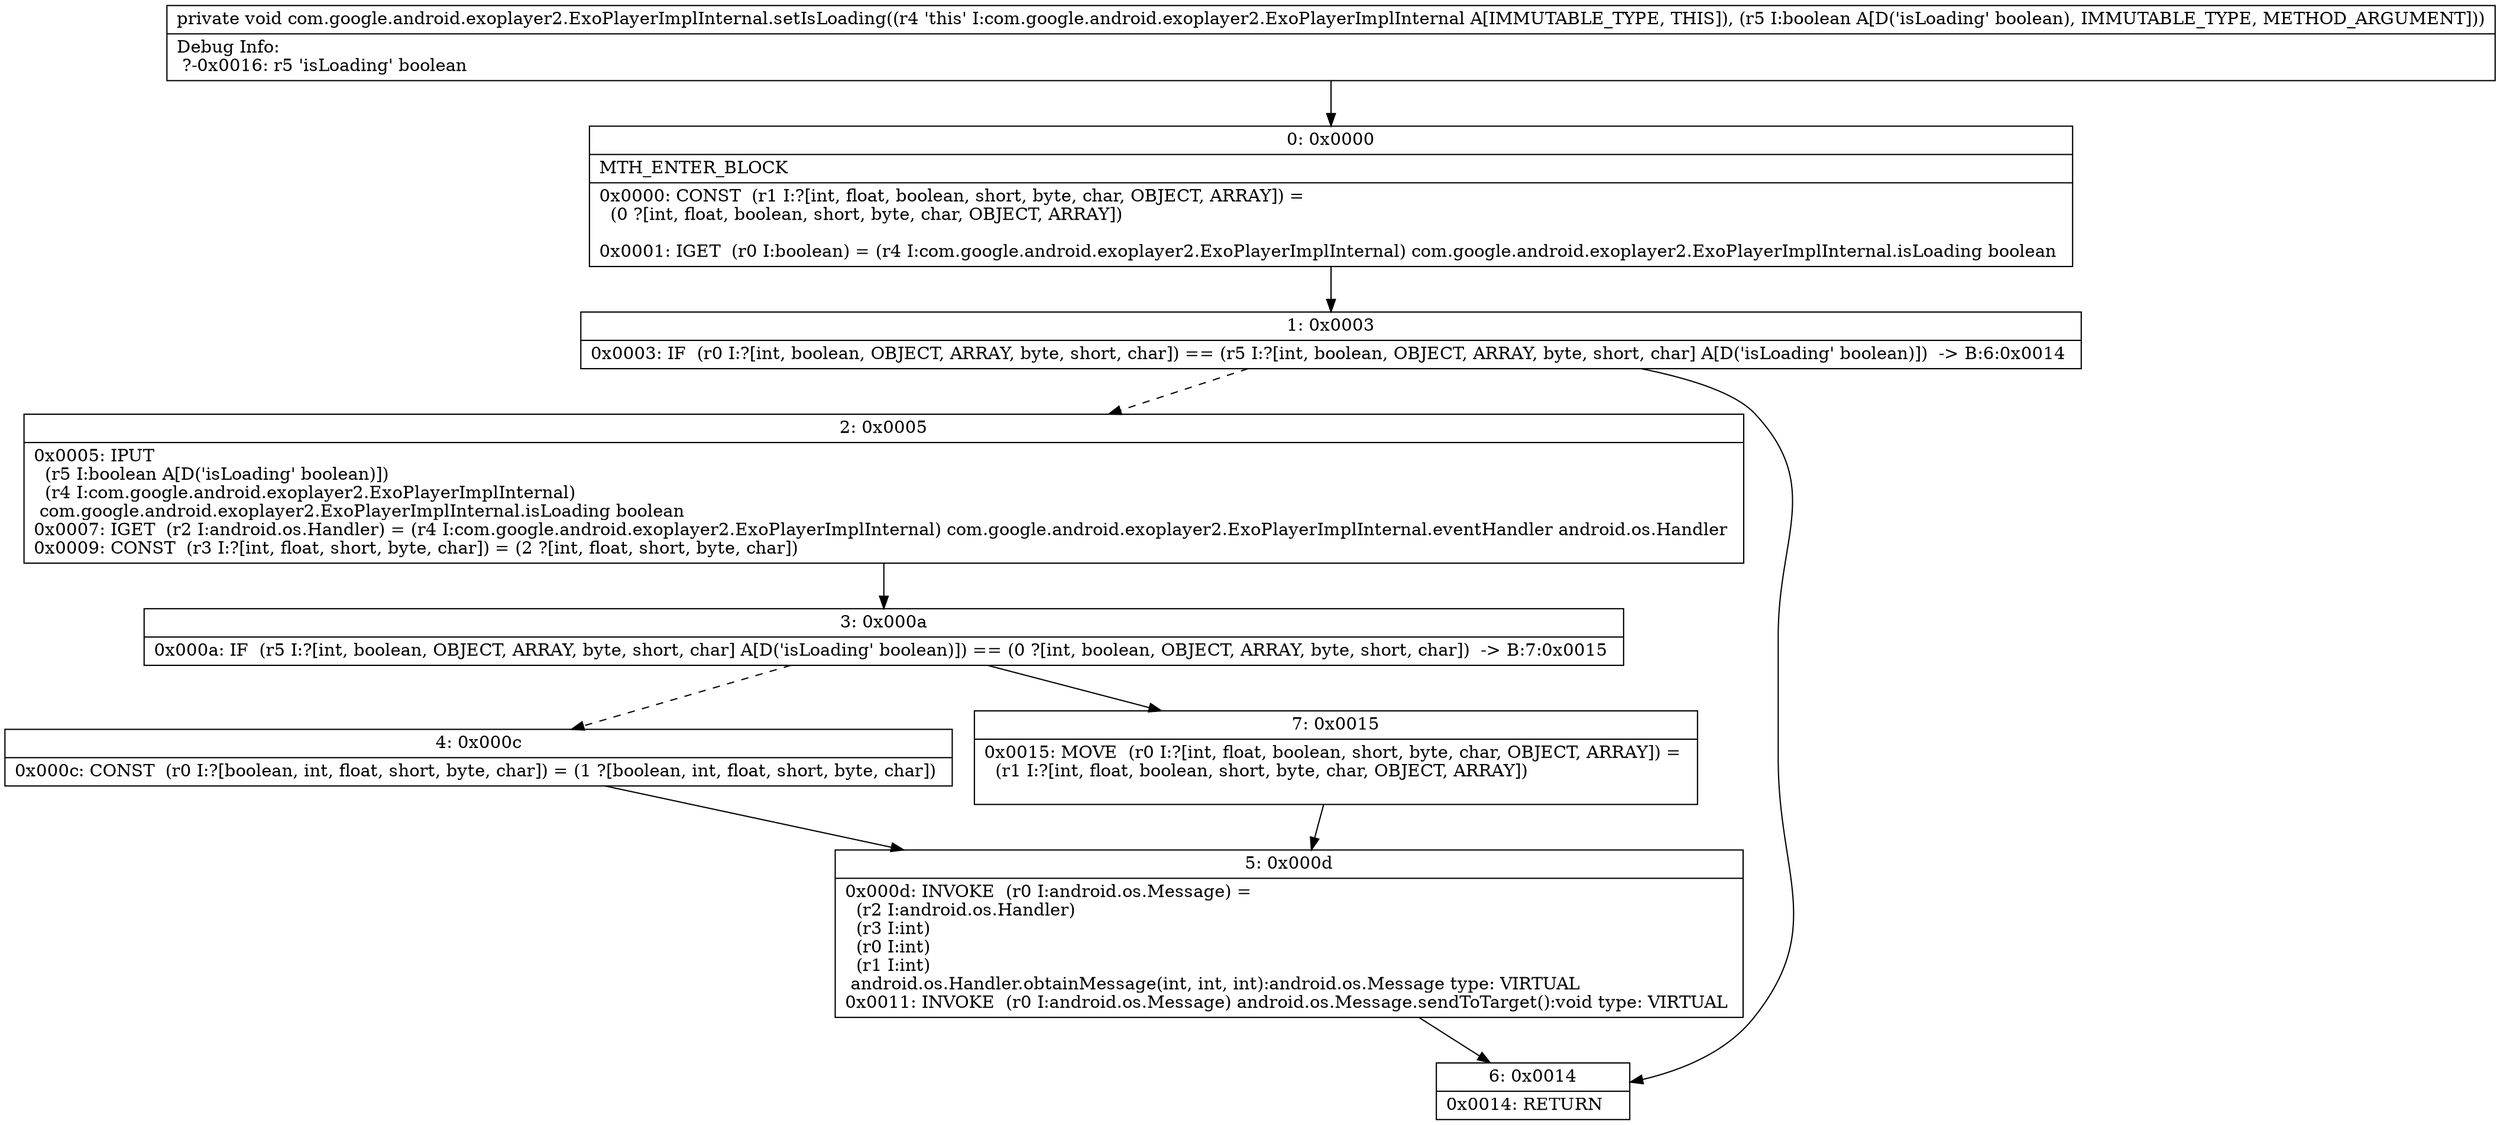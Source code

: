 digraph "CFG forcom.google.android.exoplayer2.ExoPlayerImplInternal.setIsLoading(Z)V" {
Node_0 [shape=record,label="{0\:\ 0x0000|MTH_ENTER_BLOCK\l|0x0000: CONST  (r1 I:?[int, float, boolean, short, byte, char, OBJECT, ARRAY]) = \l  (0 ?[int, float, boolean, short, byte, char, OBJECT, ARRAY])\l \l0x0001: IGET  (r0 I:boolean) = (r4 I:com.google.android.exoplayer2.ExoPlayerImplInternal) com.google.android.exoplayer2.ExoPlayerImplInternal.isLoading boolean \l}"];
Node_1 [shape=record,label="{1\:\ 0x0003|0x0003: IF  (r0 I:?[int, boolean, OBJECT, ARRAY, byte, short, char]) == (r5 I:?[int, boolean, OBJECT, ARRAY, byte, short, char] A[D('isLoading' boolean)])  \-\> B:6:0x0014 \l}"];
Node_2 [shape=record,label="{2\:\ 0x0005|0x0005: IPUT  \l  (r5 I:boolean A[D('isLoading' boolean)])\l  (r4 I:com.google.android.exoplayer2.ExoPlayerImplInternal)\l com.google.android.exoplayer2.ExoPlayerImplInternal.isLoading boolean \l0x0007: IGET  (r2 I:android.os.Handler) = (r4 I:com.google.android.exoplayer2.ExoPlayerImplInternal) com.google.android.exoplayer2.ExoPlayerImplInternal.eventHandler android.os.Handler \l0x0009: CONST  (r3 I:?[int, float, short, byte, char]) = (2 ?[int, float, short, byte, char]) \l}"];
Node_3 [shape=record,label="{3\:\ 0x000a|0x000a: IF  (r5 I:?[int, boolean, OBJECT, ARRAY, byte, short, char] A[D('isLoading' boolean)]) == (0 ?[int, boolean, OBJECT, ARRAY, byte, short, char])  \-\> B:7:0x0015 \l}"];
Node_4 [shape=record,label="{4\:\ 0x000c|0x000c: CONST  (r0 I:?[boolean, int, float, short, byte, char]) = (1 ?[boolean, int, float, short, byte, char]) \l}"];
Node_5 [shape=record,label="{5\:\ 0x000d|0x000d: INVOKE  (r0 I:android.os.Message) = \l  (r2 I:android.os.Handler)\l  (r3 I:int)\l  (r0 I:int)\l  (r1 I:int)\l android.os.Handler.obtainMessage(int, int, int):android.os.Message type: VIRTUAL \l0x0011: INVOKE  (r0 I:android.os.Message) android.os.Message.sendToTarget():void type: VIRTUAL \l}"];
Node_6 [shape=record,label="{6\:\ 0x0014|0x0014: RETURN   \l}"];
Node_7 [shape=record,label="{7\:\ 0x0015|0x0015: MOVE  (r0 I:?[int, float, boolean, short, byte, char, OBJECT, ARRAY]) = \l  (r1 I:?[int, float, boolean, short, byte, char, OBJECT, ARRAY])\l \l}"];
MethodNode[shape=record,label="{private void com.google.android.exoplayer2.ExoPlayerImplInternal.setIsLoading((r4 'this' I:com.google.android.exoplayer2.ExoPlayerImplInternal A[IMMUTABLE_TYPE, THIS]), (r5 I:boolean A[D('isLoading' boolean), IMMUTABLE_TYPE, METHOD_ARGUMENT]))  | Debug Info:\l  ?\-0x0016: r5 'isLoading' boolean\l}"];
MethodNode -> Node_0;
Node_0 -> Node_1;
Node_1 -> Node_2[style=dashed];
Node_1 -> Node_6;
Node_2 -> Node_3;
Node_3 -> Node_4[style=dashed];
Node_3 -> Node_7;
Node_4 -> Node_5;
Node_5 -> Node_6;
Node_7 -> Node_5;
}

